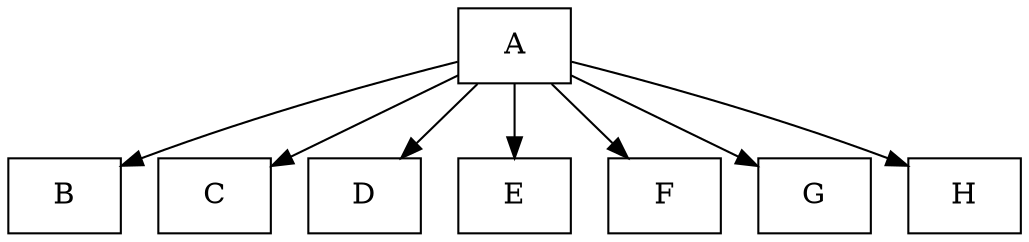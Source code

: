 digraph CallGraph {
    // Nodes
    node [shape=box];
    A [_label="_Z12all_prefixes"];
    B [_label="@llvm.lifetime.start.p0i8"];
    C [_label="@llvm.lifetime.end.p0i8"];
    D [_label="_ZdlPv"];
    E [_label="_ZNSt7__cxx1112basic_stringIcSt11char_traitsIcESaIcEE9_M_createERmm"];
    F [_label="_ZNSt7__cxx1112basic_stringIcSt11char_traitsIcESaIcEE14_M_replace_auxEmmmc"];
    G [_label="_ZNSt6vectorINSt7__cxx1112basic_stringIcSt11char_traitsIcESaIcEEESaIS5_EE17_M_realloc_insertIJRKS5_EEEvN9__gnu_cxx17__normal_iteratorIPS5_S7_EEDpOT_"];
    H [_label="__clang_call_terminate"];

    // Edges (function calls)
    A -> B;
    A -> C;
    A -> D;
    A -> E;
    A -> F;
    A -> G;
    A -> H;

    // Additional edges can be added based on other calls from functions
}
